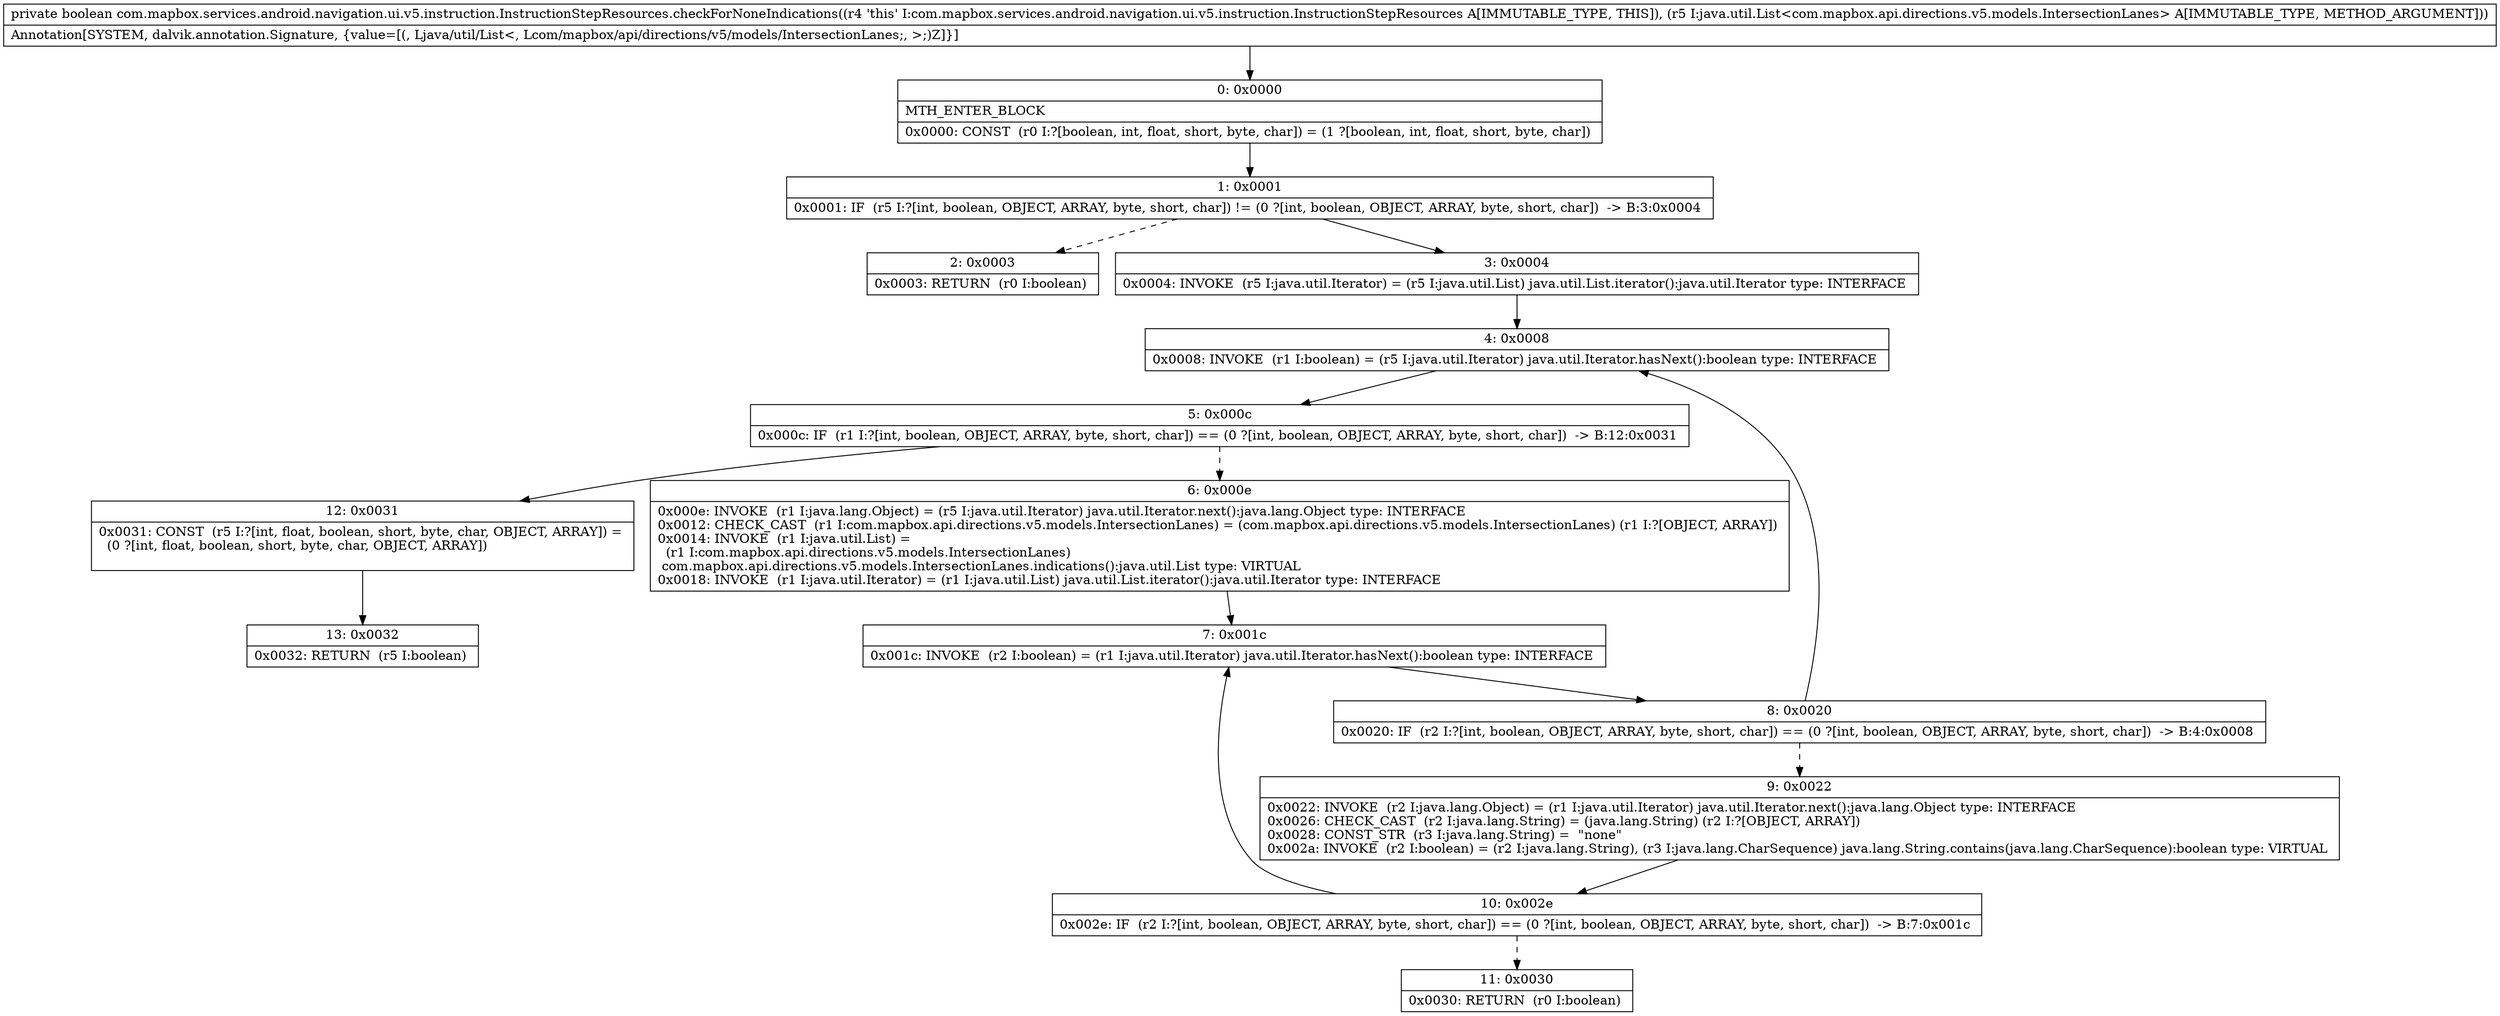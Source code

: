 digraph "CFG forcom.mapbox.services.android.navigation.ui.v5.instruction.InstructionStepResources.checkForNoneIndications(Ljava\/util\/List;)Z" {
Node_0 [shape=record,label="{0\:\ 0x0000|MTH_ENTER_BLOCK\l|0x0000: CONST  (r0 I:?[boolean, int, float, short, byte, char]) = (1 ?[boolean, int, float, short, byte, char]) \l}"];
Node_1 [shape=record,label="{1\:\ 0x0001|0x0001: IF  (r5 I:?[int, boolean, OBJECT, ARRAY, byte, short, char]) != (0 ?[int, boolean, OBJECT, ARRAY, byte, short, char])  \-\> B:3:0x0004 \l}"];
Node_2 [shape=record,label="{2\:\ 0x0003|0x0003: RETURN  (r0 I:boolean) \l}"];
Node_3 [shape=record,label="{3\:\ 0x0004|0x0004: INVOKE  (r5 I:java.util.Iterator) = (r5 I:java.util.List) java.util.List.iterator():java.util.Iterator type: INTERFACE \l}"];
Node_4 [shape=record,label="{4\:\ 0x0008|0x0008: INVOKE  (r1 I:boolean) = (r5 I:java.util.Iterator) java.util.Iterator.hasNext():boolean type: INTERFACE \l}"];
Node_5 [shape=record,label="{5\:\ 0x000c|0x000c: IF  (r1 I:?[int, boolean, OBJECT, ARRAY, byte, short, char]) == (0 ?[int, boolean, OBJECT, ARRAY, byte, short, char])  \-\> B:12:0x0031 \l}"];
Node_6 [shape=record,label="{6\:\ 0x000e|0x000e: INVOKE  (r1 I:java.lang.Object) = (r5 I:java.util.Iterator) java.util.Iterator.next():java.lang.Object type: INTERFACE \l0x0012: CHECK_CAST  (r1 I:com.mapbox.api.directions.v5.models.IntersectionLanes) = (com.mapbox.api.directions.v5.models.IntersectionLanes) (r1 I:?[OBJECT, ARRAY]) \l0x0014: INVOKE  (r1 I:java.util.List) = \l  (r1 I:com.mapbox.api.directions.v5.models.IntersectionLanes)\l com.mapbox.api.directions.v5.models.IntersectionLanes.indications():java.util.List type: VIRTUAL \l0x0018: INVOKE  (r1 I:java.util.Iterator) = (r1 I:java.util.List) java.util.List.iterator():java.util.Iterator type: INTERFACE \l}"];
Node_7 [shape=record,label="{7\:\ 0x001c|0x001c: INVOKE  (r2 I:boolean) = (r1 I:java.util.Iterator) java.util.Iterator.hasNext():boolean type: INTERFACE \l}"];
Node_8 [shape=record,label="{8\:\ 0x0020|0x0020: IF  (r2 I:?[int, boolean, OBJECT, ARRAY, byte, short, char]) == (0 ?[int, boolean, OBJECT, ARRAY, byte, short, char])  \-\> B:4:0x0008 \l}"];
Node_9 [shape=record,label="{9\:\ 0x0022|0x0022: INVOKE  (r2 I:java.lang.Object) = (r1 I:java.util.Iterator) java.util.Iterator.next():java.lang.Object type: INTERFACE \l0x0026: CHECK_CAST  (r2 I:java.lang.String) = (java.lang.String) (r2 I:?[OBJECT, ARRAY]) \l0x0028: CONST_STR  (r3 I:java.lang.String) =  \"none\" \l0x002a: INVOKE  (r2 I:boolean) = (r2 I:java.lang.String), (r3 I:java.lang.CharSequence) java.lang.String.contains(java.lang.CharSequence):boolean type: VIRTUAL \l}"];
Node_10 [shape=record,label="{10\:\ 0x002e|0x002e: IF  (r2 I:?[int, boolean, OBJECT, ARRAY, byte, short, char]) == (0 ?[int, boolean, OBJECT, ARRAY, byte, short, char])  \-\> B:7:0x001c \l}"];
Node_11 [shape=record,label="{11\:\ 0x0030|0x0030: RETURN  (r0 I:boolean) \l}"];
Node_12 [shape=record,label="{12\:\ 0x0031|0x0031: CONST  (r5 I:?[int, float, boolean, short, byte, char, OBJECT, ARRAY]) = \l  (0 ?[int, float, boolean, short, byte, char, OBJECT, ARRAY])\l \l}"];
Node_13 [shape=record,label="{13\:\ 0x0032|0x0032: RETURN  (r5 I:boolean) \l}"];
MethodNode[shape=record,label="{private boolean com.mapbox.services.android.navigation.ui.v5.instruction.InstructionStepResources.checkForNoneIndications((r4 'this' I:com.mapbox.services.android.navigation.ui.v5.instruction.InstructionStepResources A[IMMUTABLE_TYPE, THIS]), (r5 I:java.util.List\<com.mapbox.api.directions.v5.models.IntersectionLanes\> A[IMMUTABLE_TYPE, METHOD_ARGUMENT]))  | Annotation[SYSTEM, dalvik.annotation.Signature, \{value=[(, Ljava\/util\/List\<, Lcom\/mapbox\/api\/directions\/v5\/models\/IntersectionLanes;, \>;)Z]\}]\l}"];
MethodNode -> Node_0;
Node_0 -> Node_1;
Node_1 -> Node_2[style=dashed];
Node_1 -> Node_3;
Node_3 -> Node_4;
Node_4 -> Node_5;
Node_5 -> Node_6[style=dashed];
Node_5 -> Node_12;
Node_6 -> Node_7;
Node_7 -> Node_8;
Node_8 -> Node_4;
Node_8 -> Node_9[style=dashed];
Node_9 -> Node_10;
Node_10 -> Node_7;
Node_10 -> Node_11[style=dashed];
Node_12 -> Node_13;
}

